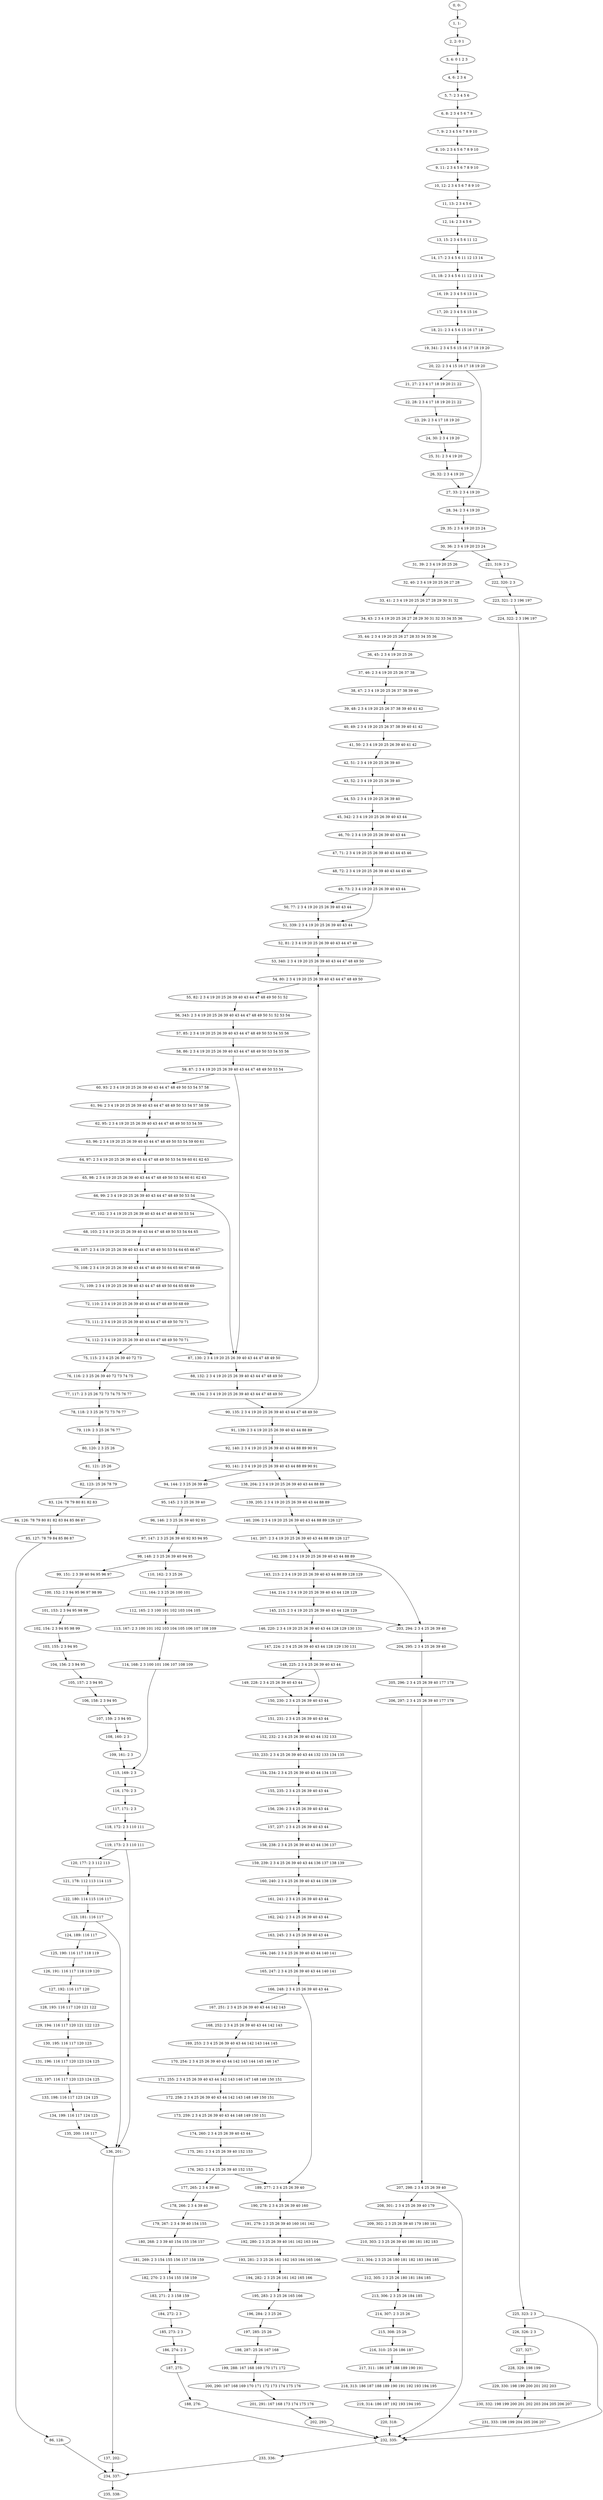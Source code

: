 digraph G {
0[label="0, 0: "];
1[label="1, 1: "];
2[label="2, 2: 0 1 "];
3[label="3, 4: 0 1 2 3 "];
4[label="4, 6: 2 3 4 "];
5[label="5, 7: 2 3 4 5 6 "];
6[label="6, 8: 2 3 4 5 6 7 8 "];
7[label="7, 9: 2 3 4 5 6 7 8 9 10 "];
8[label="8, 10: 2 3 4 5 6 7 8 9 10 "];
9[label="9, 11: 2 3 4 5 6 7 8 9 10 "];
10[label="10, 12: 2 3 4 5 6 7 8 9 10 "];
11[label="11, 13: 2 3 4 5 6 "];
12[label="12, 14: 2 3 4 5 6 "];
13[label="13, 15: 2 3 4 5 6 11 12 "];
14[label="14, 17: 2 3 4 5 6 11 12 13 14 "];
15[label="15, 18: 2 3 4 5 6 11 12 13 14 "];
16[label="16, 19: 2 3 4 5 6 13 14 "];
17[label="17, 20: 2 3 4 5 6 15 16 "];
18[label="18, 21: 2 3 4 5 6 15 16 17 18 "];
19[label="19, 341: 2 3 4 5 6 15 16 17 18 19 20 "];
20[label="20, 22: 2 3 4 15 16 17 18 19 20 "];
21[label="21, 27: 2 3 4 17 18 19 20 21 22 "];
22[label="22, 28: 2 3 4 17 18 19 20 21 22 "];
23[label="23, 29: 2 3 4 17 18 19 20 "];
24[label="24, 30: 2 3 4 19 20 "];
25[label="25, 31: 2 3 4 19 20 "];
26[label="26, 32: 2 3 4 19 20 "];
27[label="27, 33: 2 3 4 19 20 "];
28[label="28, 34: 2 3 4 19 20 "];
29[label="29, 35: 2 3 4 19 20 23 24 "];
30[label="30, 36: 2 3 4 19 20 23 24 "];
31[label="31, 39: 2 3 4 19 20 25 26 "];
32[label="32, 40: 2 3 4 19 20 25 26 27 28 "];
33[label="33, 41: 2 3 4 19 20 25 26 27 28 29 30 31 32 "];
34[label="34, 43: 2 3 4 19 20 25 26 27 28 29 30 31 32 33 34 35 36 "];
35[label="35, 44: 2 3 4 19 20 25 26 27 28 33 34 35 36 "];
36[label="36, 45: 2 3 4 19 20 25 26 "];
37[label="37, 46: 2 3 4 19 20 25 26 37 38 "];
38[label="38, 47: 2 3 4 19 20 25 26 37 38 39 40 "];
39[label="39, 48: 2 3 4 19 20 25 26 37 38 39 40 41 42 "];
40[label="40, 49: 2 3 4 19 20 25 26 37 38 39 40 41 42 "];
41[label="41, 50: 2 3 4 19 20 25 26 39 40 41 42 "];
42[label="42, 51: 2 3 4 19 20 25 26 39 40 "];
43[label="43, 52: 2 3 4 19 20 25 26 39 40 "];
44[label="44, 53: 2 3 4 19 20 25 26 39 40 "];
45[label="45, 342: 2 3 4 19 20 25 26 39 40 43 44 "];
46[label="46, 70: 2 3 4 19 20 25 26 39 40 43 44 "];
47[label="47, 71: 2 3 4 19 20 25 26 39 40 43 44 45 46 "];
48[label="48, 72: 2 3 4 19 20 25 26 39 40 43 44 45 46 "];
49[label="49, 73: 2 3 4 19 20 25 26 39 40 43 44 "];
50[label="50, 77: 2 3 4 19 20 25 26 39 40 43 44 "];
51[label="51, 339: 2 3 4 19 20 25 26 39 40 43 44 "];
52[label="52, 81: 2 3 4 19 20 25 26 39 40 43 44 47 48 "];
53[label="53, 340: 2 3 4 19 20 25 26 39 40 43 44 47 48 49 50 "];
54[label="54, 80: 2 3 4 19 20 25 26 39 40 43 44 47 48 49 50 "];
55[label="55, 82: 2 3 4 19 20 25 26 39 40 43 44 47 48 49 50 51 52 "];
56[label="56, 343: 2 3 4 19 20 25 26 39 40 43 44 47 48 49 50 51 52 53 54 "];
57[label="57, 85: 2 3 4 19 20 25 26 39 40 43 44 47 48 49 50 53 54 55 56 "];
58[label="58, 86: 2 3 4 19 20 25 26 39 40 43 44 47 48 49 50 53 54 55 56 "];
59[label="59, 87: 2 3 4 19 20 25 26 39 40 43 44 47 48 49 50 53 54 "];
60[label="60, 93: 2 3 4 19 20 25 26 39 40 43 44 47 48 49 50 53 54 57 58 "];
61[label="61, 94: 2 3 4 19 20 25 26 39 40 43 44 47 48 49 50 53 54 57 58 59 "];
62[label="62, 95: 2 3 4 19 20 25 26 39 40 43 44 47 48 49 50 53 54 59 "];
63[label="63, 96: 2 3 4 19 20 25 26 39 40 43 44 47 48 49 50 53 54 59 60 61 "];
64[label="64, 97: 2 3 4 19 20 25 26 39 40 43 44 47 48 49 50 53 54 59 60 61 62 63 "];
65[label="65, 98: 2 3 4 19 20 25 26 39 40 43 44 47 48 49 50 53 54 60 61 62 63 "];
66[label="66, 99: 2 3 4 19 20 25 26 39 40 43 44 47 48 49 50 53 54 "];
67[label="67, 102: 2 3 4 19 20 25 26 39 40 43 44 47 48 49 50 53 54 "];
68[label="68, 103: 2 3 4 19 20 25 26 39 40 43 44 47 48 49 50 53 54 64 65 "];
69[label="69, 107: 2 3 4 19 20 25 26 39 40 43 44 47 48 49 50 53 54 64 65 66 67 "];
70[label="70, 108: 2 3 4 19 20 25 26 39 40 43 44 47 48 49 50 64 65 66 67 68 69 "];
71[label="71, 109: 2 3 4 19 20 25 26 39 40 43 44 47 48 49 50 64 65 68 69 "];
72[label="72, 110: 2 3 4 19 20 25 26 39 40 43 44 47 48 49 50 68 69 "];
73[label="73, 111: 2 3 4 19 20 25 26 39 40 43 44 47 48 49 50 70 71 "];
74[label="74, 112: 2 3 4 19 20 25 26 39 40 43 44 47 48 49 50 70 71 "];
75[label="75, 115: 2 3 4 25 26 39 40 72 73 "];
76[label="76, 116: 2 3 25 26 39 40 72 73 74 75 "];
77[label="77, 117: 2 3 25 26 72 73 74 75 76 77 "];
78[label="78, 118: 2 3 25 26 72 73 76 77 "];
79[label="79, 119: 2 3 25 26 76 77 "];
80[label="80, 120: 2 3 25 26 "];
81[label="81, 121: 25 26 "];
82[label="82, 123: 25 26 78 79 "];
83[label="83, 124: 78 79 80 81 82 83 "];
84[label="84, 126: 78 79 80 81 82 83 84 85 86 87 "];
85[label="85, 127: 78 79 84 85 86 87 "];
86[label="86, 128: "];
87[label="87, 130: 2 3 4 19 20 25 26 39 40 43 44 47 48 49 50 "];
88[label="88, 132: 2 3 4 19 20 25 26 39 40 43 44 47 48 49 50 "];
89[label="89, 134: 2 3 4 19 20 25 26 39 40 43 44 47 48 49 50 "];
90[label="90, 135: 2 3 4 19 20 25 26 39 40 43 44 47 48 49 50 "];
91[label="91, 139: 2 3 4 19 20 25 26 39 40 43 44 88 89 "];
92[label="92, 140: 2 3 4 19 20 25 26 39 40 43 44 88 89 90 91 "];
93[label="93, 141: 2 3 4 19 20 25 26 39 40 43 44 88 89 90 91 "];
94[label="94, 144: 2 3 25 26 39 40 "];
95[label="95, 145: 2 3 25 26 39 40 "];
96[label="96, 146: 2 3 25 26 39 40 92 93 "];
97[label="97, 147: 2 3 25 26 39 40 92 93 94 95 "];
98[label="98, 148: 2 3 25 26 39 40 94 95 "];
99[label="99, 151: 2 3 39 40 94 95 96 97 "];
100[label="100, 152: 2 3 94 95 96 97 98 99 "];
101[label="101, 153: 2 3 94 95 98 99 "];
102[label="102, 154: 2 3 94 95 98 99 "];
103[label="103, 155: 2 3 94 95 "];
104[label="104, 156: 2 3 94 95 "];
105[label="105, 157: 2 3 94 95 "];
106[label="106, 158: 2 3 94 95 "];
107[label="107, 159: 2 3 94 95 "];
108[label="108, 160: 2 3 "];
109[label="109, 161: 2 3 "];
110[label="110, 162: 2 3 25 26 "];
111[label="111, 164: 2 3 25 26 100 101 "];
112[label="112, 165: 2 3 100 101 102 103 104 105 "];
113[label="113, 167: 2 3 100 101 102 103 104 105 106 107 108 109 "];
114[label="114, 168: 2 3 100 101 106 107 108 109 "];
115[label="115, 169: 2 3 "];
116[label="116, 170: 2 3 "];
117[label="117, 171: 2 3 "];
118[label="118, 172: 2 3 110 111 "];
119[label="119, 173: 2 3 110 111 "];
120[label="120, 177: 2 3 112 113 "];
121[label="121, 178: 112 113 114 115 "];
122[label="122, 180: 114 115 116 117 "];
123[label="123, 181: 116 117 "];
124[label="124, 189: 116 117 "];
125[label="125, 190: 116 117 118 119 "];
126[label="126, 191: 116 117 118 119 120 "];
127[label="127, 192: 116 117 120 "];
128[label="128, 193: 116 117 120 121 122 "];
129[label="129, 194: 116 117 120 121 122 123 "];
130[label="130, 195: 116 117 120 123 "];
131[label="131, 196: 116 117 120 123 124 125 "];
132[label="132, 197: 116 117 120 123 124 125 "];
133[label="133, 198: 116 117 123 124 125 "];
134[label="134, 199: 116 117 124 125 "];
135[label="135, 200: 116 117 "];
136[label="136, 201: "];
137[label="137, 202: "];
138[label="138, 204: 2 3 4 19 20 25 26 39 40 43 44 88 89 "];
139[label="139, 205: 2 3 4 19 20 25 26 39 40 43 44 88 89 "];
140[label="140, 206: 2 3 4 19 20 25 26 39 40 43 44 88 89 126 127 "];
141[label="141, 207: 2 3 4 19 20 25 26 39 40 43 44 88 89 126 127 "];
142[label="142, 208: 2 3 4 19 20 25 26 39 40 43 44 88 89 "];
143[label="143, 213: 2 3 4 19 20 25 26 39 40 43 44 88 89 128 129 "];
144[label="144, 214: 2 3 4 19 20 25 26 39 40 43 44 128 129 "];
145[label="145, 215: 2 3 4 19 20 25 26 39 40 43 44 128 129 "];
146[label="146, 220: 2 3 4 19 20 25 26 39 40 43 44 128 129 130 131 "];
147[label="147, 224: 2 3 4 25 26 39 40 43 44 128 129 130 131 "];
148[label="148, 225: 2 3 4 25 26 39 40 43 44 "];
149[label="149, 228: 2 3 4 25 26 39 40 43 44 "];
150[label="150, 230: 2 3 4 25 26 39 40 43 44 "];
151[label="151, 231: 2 3 4 25 26 39 40 43 44 "];
152[label="152, 232: 2 3 4 25 26 39 40 43 44 132 133 "];
153[label="153, 233: 2 3 4 25 26 39 40 43 44 132 133 134 135 "];
154[label="154, 234: 2 3 4 25 26 39 40 43 44 134 135 "];
155[label="155, 235: 2 3 4 25 26 39 40 43 44 "];
156[label="156, 236: 2 3 4 25 26 39 40 43 44 "];
157[label="157, 237: 2 3 4 25 26 39 40 43 44 "];
158[label="158, 238: 2 3 4 25 26 39 40 43 44 136 137 "];
159[label="159, 239: 2 3 4 25 26 39 40 43 44 136 137 138 139 "];
160[label="160, 240: 2 3 4 25 26 39 40 43 44 138 139 "];
161[label="161, 241: 2 3 4 25 26 39 40 43 44 "];
162[label="162, 242: 2 3 4 25 26 39 40 43 44 "];
163[label="163, 245: 2 3 4 25 26 39 40 43 44 "];
164[label="164, 246: 2 3 4 25 26 39 40 43 44 140 141 "];
165[label="165, 247: 2 3 4 25 26 39 40 43 44 140 141 "];
166[label="166, 248: 2 3 4 25 26 39 40 43 44 "];
167[label="167, 251: 2 3 4 25 26 39 40 43 44 142 143 "];
168[label="168, 252: 2 3 4 25 26 39 40 43 44 142 143 "];
169[label="169, 253: 2 3 4 25 26 39 40 43 44 142 143 144 145 "];
170[label="170, 254: 2 3 4 25 26 39 40 43 44 142 143 144 145 146 147 "];
171[label="171, 255: 2 3 4 25 26 39 40 43 44 142 143 146 147 148 149 150 151 "];
172[label="172, 258: 2 3 4 25 26 39 40 43 44 142 143 148 149 150 151 "];
173[label="173, 259: 2 3 4 25 26 39 40 43 44 148 149 150 151 "];
174[label="174, 260: 2 3 4 25 26 39 40 43 44 "];
175[label="175, 261: 2 3 4 25 26 39 40 152 153 "];
176[label="176, 262: 2 3 4 25 26 39 40 152 153 "];
177[label="177, 265: 2 3 4 39 40 "];
178[label="178, 266: 2 3 4 39 40 "];
179[label="179, 267: 2 3 4 39 40 154 155 "];
180[label="180, 268: 2 3 39 40 154 155 156 157 "];
181[label="181, 269: 2 3 154 155 156 157 158 159 "];
182[label="182, 270: 2 3 154 155 158 159 "];
183[label="183, 271: 2 3 158 159 "];
184[label="184, 272: 2 3 "];
185[label="185, 273: 2 3 "];
186[label="186, 274: 2 3 "];
187[label="187, 275: "];
188[label="188, 276: "];
189[label="189, 277: 2 3 4 25 26 39 40 "];
190[label="190, 278: 2 3 4 25 26 39 40 160 "];
191[label="191, 279: 2 3 25 26 39 40 160 161 162 "];
192[label="192, 280: 2 3 25 26 39 40 161 162 163 164 "];
193[label="193, 281: 2 3 25 26 161 162 163 164 165 166 "];
194[label="194, 282: 2 3 25 26 161 162 165 166 "];
195[label="195, 283: 2 3 25 26 165 166 "];
196[label="196, 284: 2 3 25 26 "];
197[label="197, 285: 25 26 "];
198[label="198, 287: 25 26 167 168 "];
199[label="199, 288: 167 168 169 170 171 172 "];
200[label="200, 290: 167 168 169 170 171 172 173 174 175 176 "];
201[label="201, 291: 167 168 173 174 175 176 "];
202[label="202, 293: "];
203[label="203, 294: 2 3 4 25 26 39 40 "];
204[label="204, 295: 2 3 4 25 26 39 40 "];
205[label="205, 296: 2 3 4 25 26 39 40 177 178 "];
206[label="206, 297: 2 3 4 25 26 39 40 177 178 "];
207[label="207, 298: 2 3 4 25 26 39 40 "];
208[label="208, 301: 2 3 4 25 26 39 40 179 "];
209[label="209, 302: 2 3 25 26 39 40 179 180 181 "];
210[label="210, 303: 2 3 25 26 39 40 180 181 182 183 "];
211[label="211, 304: 2 3 25 26 180 181 182 183 184 185 "];
212[label="212, 305: 2 3 25 26 180 181 184 185 "];
213[label="213, 306: 2 3 25 26 184 185 "];
214[label="214, 307: 2 3 25 26 "];
215[label="215, 308: 25 26 "];
216[label="216, 310: 25 26 186 187 "];
217[label="217, 311: 186 187 188 189 190 191 "];
218[label="218, 313: 186 187 188 189 190 191 192 193 194 195 "];
219[label="219, 314: 186 187 192 193 194 195 "];
220[label="220, 318: "];
221[label="221, 319: 2 3 "];
222[label="222, 320: 2 3 "];
223[label="223, 321: 2 3 196 197 "];
224[label="224, 322: 2 3 196 197 "];
225[label="225, 323: 2 3 "];
226[label="226, 326: 2 3 "];
227[label="227, 327: "];
228[label="228, 329: 198 199 "];
229[label="229, 330: 198 199 200 201 202 203 "];
230[label="230, 332: 198 199 200 201 202 203 204 205 206 207 "];
231[label="231, 333: 198 199 204 205 206 207 "];
232[label="232, 335: "];
233[label="233, 336: "];
234[label="234, 337: "];
235[label="235, 338: "];
0->1 ;
1->2 ;
2->3 ;
3->4 ;
4->5 ;
5->6 ;
6->7 ;
7->8 ;
8->9 ;
9->10 ;
10->11 ;
11->12 ;
12->13 ;
13->14 ;
14->15 ;
15->16 ;
16->17 ;
17->18 ;
18->19 ;
19->20 ;
20->21 ;
20->27 ;
21->22 ;
22->23 ;
23->24 ;
24->25 ;
25->26 ;
26->27 ;
27->28 ;
28->29 ;
29->30 ;
30->31 ;
30->221 ;
31->32 ;
32->33 ;
33->34 ;
34->35 ;
35->36 ;
36->37 ;
37->38 ;
38->39 ;
39->40 ;
40->41 ;
41->42 ;
42->43 ;
43->44 ;
44->45 ;
45->46 ;
46->47 ;
47->48 ;
48->49 ;
49->50 ;
49->51 ;
50->51 ;
51->52 ;
52->53 ;
53->54 ;
54->55 ;
55->56 ;
56->57 ;
57->58 ;
58->59 ;
59->60 ;
59->87 ;
60->61 ;
61->62 ;
62->63 ;
63->64 ;
64->65 ;
65->66 ;
66->67 ;
66->87 ;
67->68 ;
68->69 ;
69->70 ;
70->71 ;
71->72 ;
72->73 ;
73->74 ;
74->75 ;
74->87 ;
75->76 ;
76->77 ;
77->78 ;
78->79 ;
79->80 ;
80->81 ;
81->82 ;
82->83 ;
83->84 ;
84->85 ;
85->86 ;
86->234 ;
87->88 ;
88->89 ;
89->90 ;
90->91 ;
90->54 ;
91->92 ;
92->93 ;
93->94 ;
93->138 ;
94->95 ;
95->96 ;
96->97 ;
97->98 ;
98->99 ;
98->110 ;
99->100 ;
100->101 ;
101->102 ;
102->103 ;
103->104 ;
104->105 ;
105->106 ;
106->107 ;
107->108 ;
108->109 ;
109->115 ;
110->111 ;
111->112 ;
112->113 ;
113->114 ;
114->115 ;
115->116 ;
116->117 ;
117->118 ;
118->119 ;
119->120 ;
119->136 ;
120->121 ;
121->122 ;
122->123 ;
123->124 ;
123->136 ;
124->125 ;
125->126 ;
126->127 ;
127->128 ;
128->129 ;
129->130 ;
130->131 ;
131->132 ;
132->133 ;
133->134 ;
134->135 ;
135->136 ;
136->137 ;
137->234 ;
138->139 ;
139->140 ;
140->141 ;
141->142 ;
142->143 ;
142->203 ;
143->144 ;
144->145 ;
145->146 ;
145->203 ;
146->147 ;
147->148 ;
148->149 ;
148->150 ;
149->150 ;
150->151 ;
151->152 ;
152->153 ;
153->154 ;
154->155 ;
155->156 ;
156->157 ;
157->158 ;
158->159 ;
159->160 ;
160->161 ;
161->162 ;
162->163 ;
163->164 ;
164->165 ;
165->166 ;
166->167 ;
166->189 ;
167->168 ;
168->169 ;
169->170 ;
170->171 ;
171->172 ;
172->173 ;
173->174 ;
174->175 ;
175->176 ;
176->177 ;
176->189 ;
177->178 ;
178->179 ;
179->180 ;
180->181 ;
181->182 ;
182->183 ;
183->184 ;
184->185 ;
185->186 ;
186->187 ;
187->188 ;
188->232 ;
189->190 ;
190->191 ;
191->192 ;
192->193 ;
193->194 ;
194->195 ;
195->196 ;
196->197 ;
197->198 ;
198->199 ;
199->200 ;
200->201 ;
201->202 ;
202->232 ;
203->204 ;
204->205 ;
205->206 ;
206->207 ;
207->208 ;
207->232 ;
208->209 ;
209->210 ;
210->211 ;
211->212 ;
212->213 ;
213->214 ;
214->215 ;
215->216 ;
216->217 ;
217->218 ;
218->219 ;
219->220 ;
220->232 ;
221->222 ;
222->223 ;
223->224 ;
224->225 ;
225->226 ;
225->232 ;
226->227 ;
227->228 ;
228->229 ;
229->230 ;
230->231 ;
231->232 ;
232->233 ;
233->234 ;
234->235 ;
}
